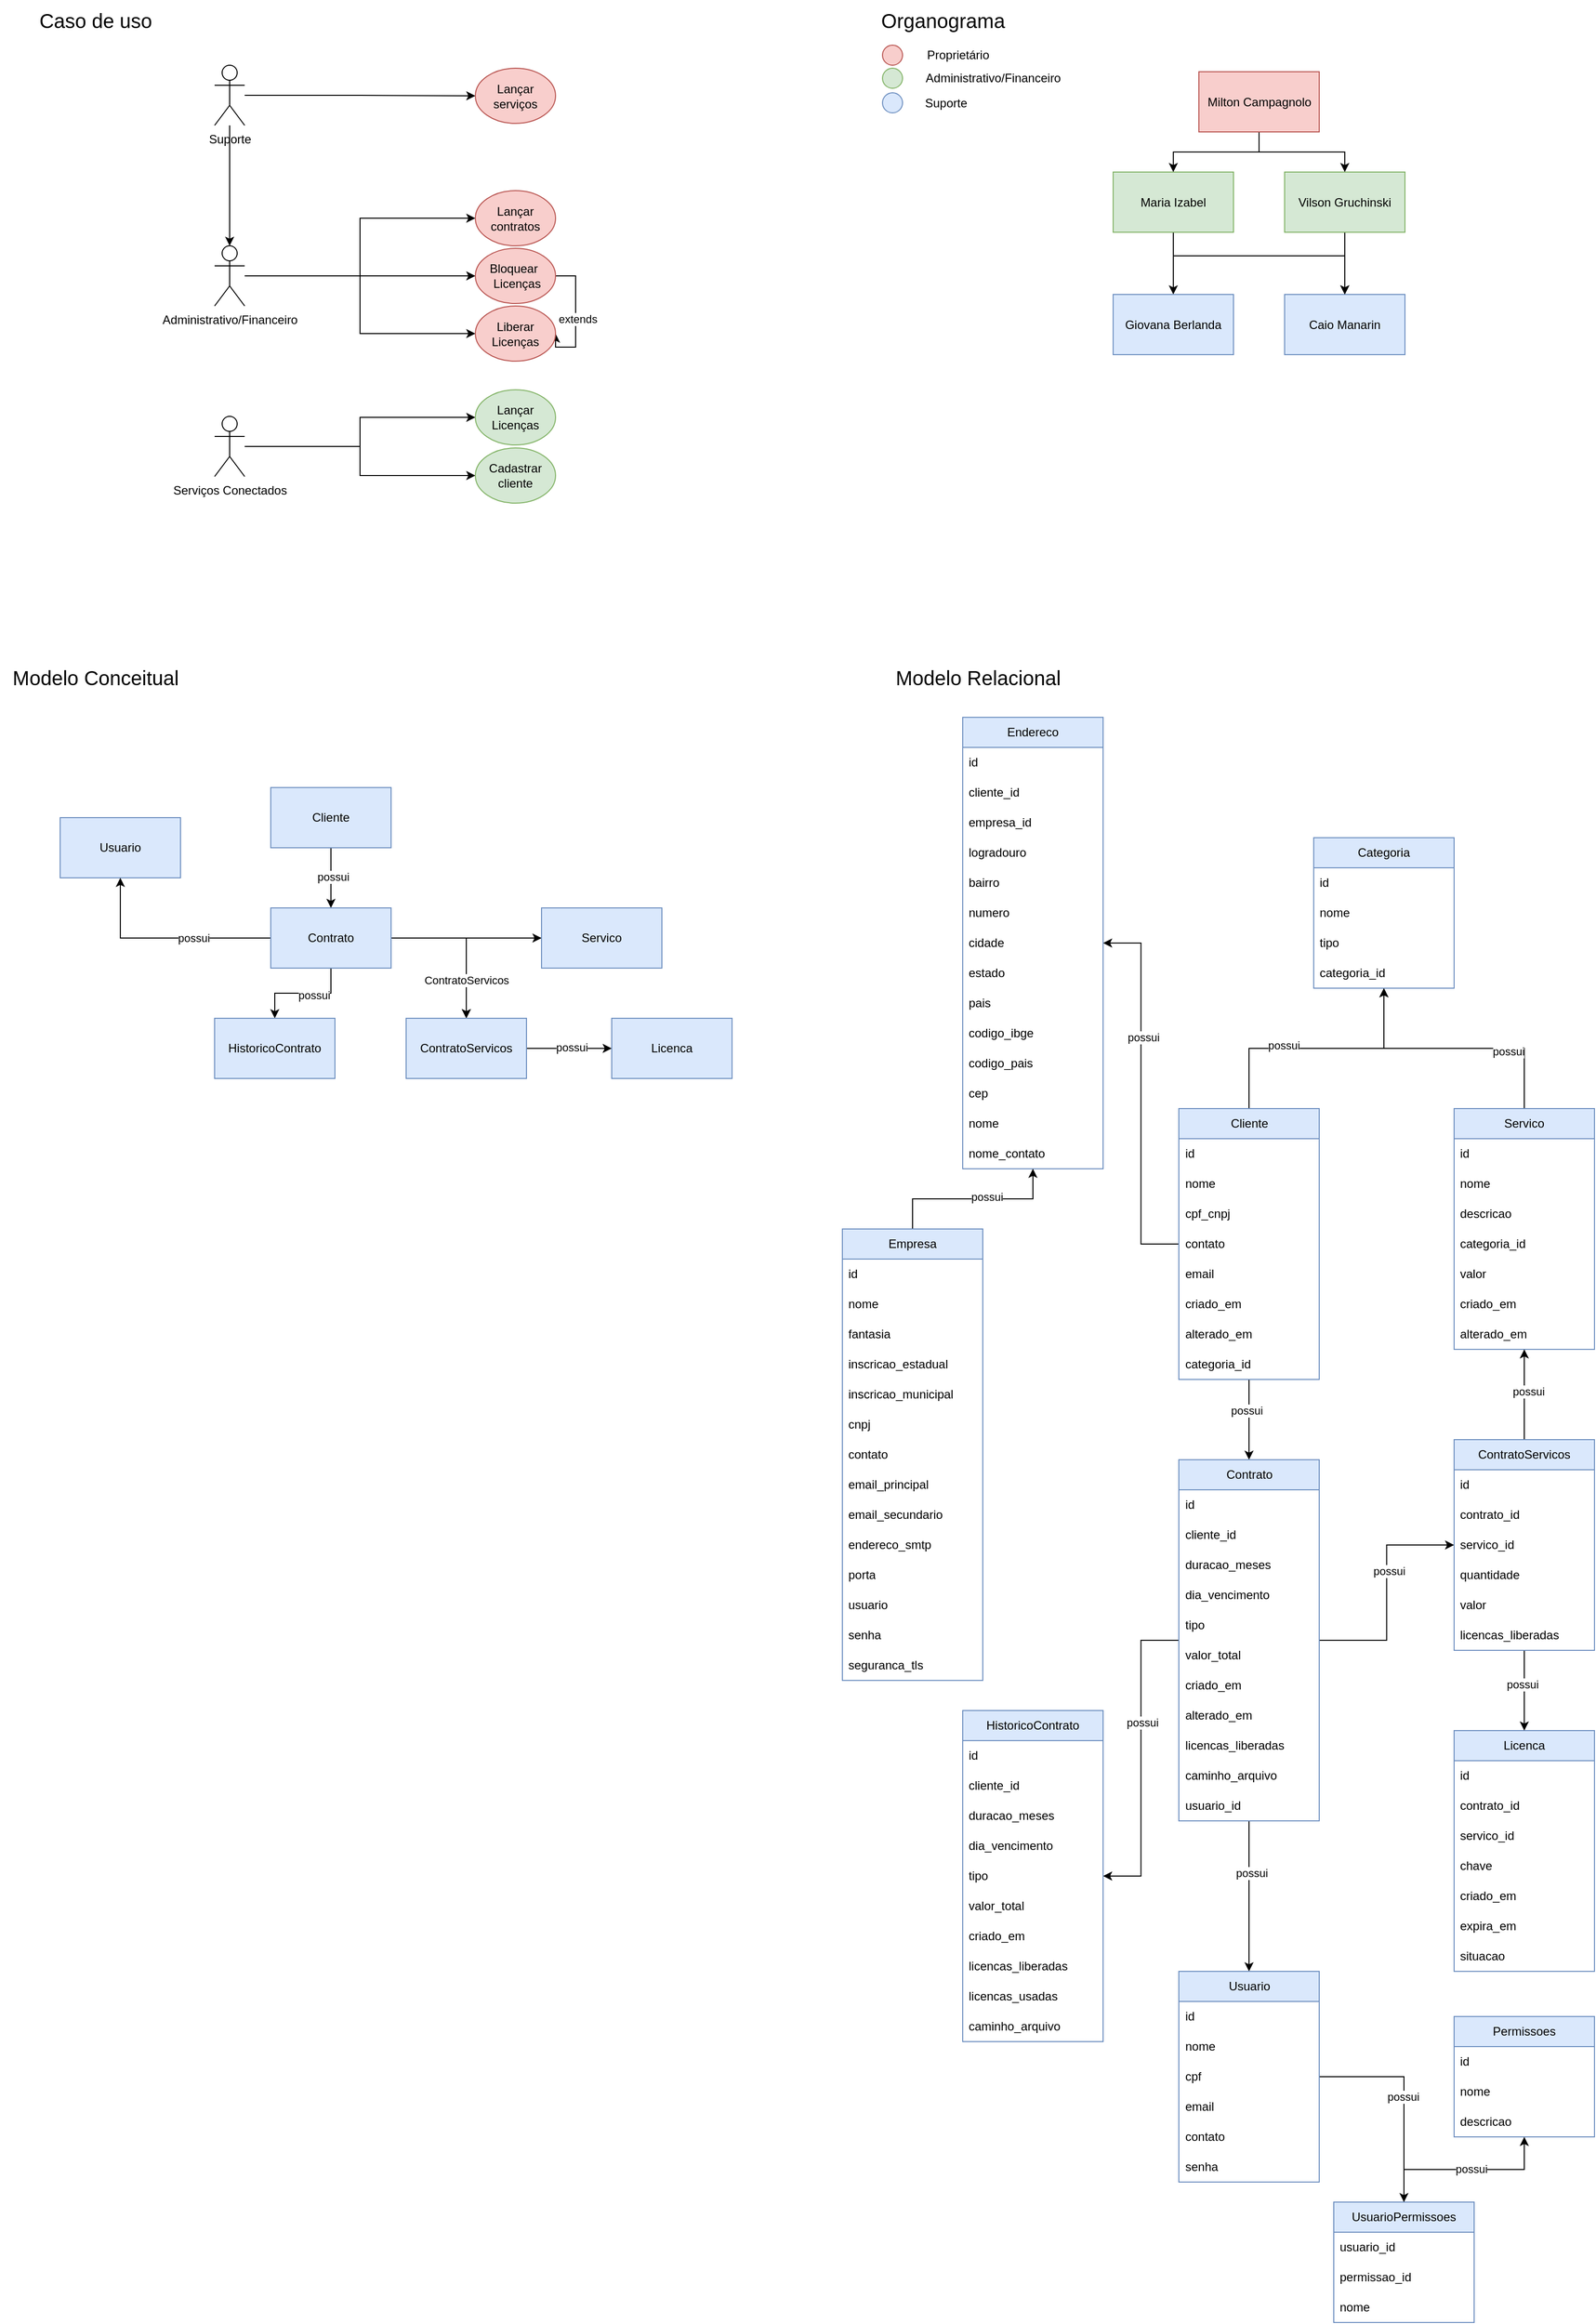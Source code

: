 <mxfile version="24.7.16">
  <diagram name="Página-1" id="0UEJOVfcUPWfkGjR_aAR">
    <mxGraphModel dx="989" dy="509" grid="1" gridSize="10" guides="1" tooltips="1" connect="1" arrows="1" fold="1" page="1" pageScale="1" pageWidth="827" pageHeight="1169" math="0" shadow="0">
      <root>
        <mxCell id="0" />
        <mxCell id="1" parent="0" />
        <mxCell id="k6ylDdskmMeq9ksoNRne-4" value="" style="edgeStyle=orthogonalEdgeStyle;rounded=0;orthogonalLoop=1;jettySize=auto;html=1;entryX=0.5;entryY=0;entryDx=0;entryDy=0;entryPerimeter=0;" parent="1" source="k6ylDdskmMeq9ksoNRne-1" target="k6ylDdskmMeq9ksoNRne-2" edge="1">
          <mxGeometry relative="1" as="geometry">
            <mxPoint x="259" y="220.0" as="targetPoint" />
          </mxGeometry>
        </mxCell>
        <mxCell id="k6ylDdskmMeq9ksoNRne-11" style="edgeStyle=orthogonalEdgeStyle;rounded=0;orthogonalLoop=1;jettySize=auto;html=1;entryX=0;entryY=0.5;entryDx=0;entryDy=0;" parent="1" source="k6ylDdskmMeq9ksoNRne-1" target="k6ylDdskmMeq9ksoNRne-9" edge="1">
          <mxGeometry relative="1" as="geometry" />
        </mxCell>
        <mxCell id="k6ylDdskmMeq9ksoNRne-1" value="Suporte" style="shape=umlActor;verticalLabelPosition=bottom;verticalAlign=top;html=1;outlineConnect=0;" parent="1" vertex="1">
          <mxGeometry x="244" y="80" width="30" height="60" as="geometry" />
        </mxCell>
        <mxCell id="k6ylDdskmMeq9ksoNRne-13" style="edgeStyle=orthogonalEdgeStyle;rounded=0;orthogonalLoop=1;jettySize=auto;html=1;entryX=0;entryY=0.5;entryDx=0;entryDy=0;" parent="1" source="k6ylDdskmMeq9ksoNRne-2" target="k6ylDdskmMeq9ksoNRne-5" edge="1">
          <mxGeometry relative="1" as="geometry" />
        </mxCell>
        <mxCell id="cDPr39Hs8FU865Z53OOH-1" style="edgeStyle=orthogonalEdgeStyle;rounded=0;orthogonalLoop=1;jettySize=auto;html=1;entryX=0;entryY=0.5;entryDx=0;entryDy=0;" parent="1" source="k6ylDdskmMeq9ksoNRne-2" target="k6ylDdskmMeq9ksoNRne-8" edge="1">
          <mxGeometry relative="1" as="geometry" />
        </mxCell>
        <mxCell id="cDPr39Hs8FU865Z53OOH-3" style="edgeStyle=orthogonalEdgeStyle;rounded=0;orthogonalLoop=1;jettySize=auto;html=1;entryX=0;entryY=0.5;entryDx=0;entryDy=0;" parent="1" source="k6ylDdskmMeq9ksoNRne-2" target="cDPr39Hs8FU865Z53OOH-2" edge="1">
          <mxGeometry relative="1" as="geometry" />
        </mxCell>
        <mxCell id="k6ylDdskmMeq9ksoNRne-2" value="Administrativo/Financeiro" style="shape=umlActor;verticalLabelPosition=bottom;verticalAlign=top;html=1;outlineConnect=0;" parent="1" vertex="1">
          <mxGeometry x="244" y="260" width="30" height="60" as="geometry" />
        </mxCell>
        <mxCell id="k6ylDdskmMeq9ksoNRne-5" value="&lt;span style=&quot;line-height: 107%; font-family: Arial, sans-serif;&quot;&gt;Lançar&lt;br&gt;contratos&lt;/span&gt;" style="ellipse;whiteSpace=wrap;html=1;fillColor=#f8cecc;strokeColor=#b85450;" parent="1" vertex="1">
          <mxGeometry x="504" y="205" width="80" height="55" as="geometry" />
        </mxCell>
        <mxCell id="cDPr39Hs8FU865Z53OOH-23" style="edgeStyle=orthogonalEdgeStyle;rounded=0;orthogonalLoop=1;jettySize=auto;html=1;entryX=1;entryY=0.5;entryDx=0;entryDy=0;" parent="1" source="k6ylDdskmMeq9ksoNRne-8" target="cDPr39Hs8FU865Z53OOH-2" edge="1">
          <mxGeometry relative="1" as="geometry">
            <Array as="points">
              <mxPoint x="604" y="290" />
              <mxPoint x="604" y="361" />
            </Array>
          </mxGeometry>
        </mxCell>
        <mxCell id="cDPr39Hs8FU865Z53OOH-24" value="extends" style="edgeLabel;html=1;align=center;verticalAlign=middle;resizable=0;points=[];" parent="cDPr39Hs8FU865Z53OOH-23" vertex="1" connectable="0">
          <mxGeometry x="0.011" y="2" relative="1" as="geometry">
            <mxPoint as="offset" />
          </mxGeometry>
        </mxCell>
        <mxCell id="k6ylDdskmMeq9ksoNRne-8" value="Bloquear&amp;nbsp; &amp;nbsp;&lt;span style=&quot;background-color: initial;&quot;&gt;Licenças&lt;/span&gt;" style="ellipse;whiteSpace=wrap;html=1;fillColor=#f8cecc;strokeColor=#b85450;" parent="1" vertex="1">
          <mxGeometry x="504" y="262.5" width="80" height="55" as="geometry" />
        </mxCell>
        <mxCell id="k6ylDdskmMeq9ksoNRne-9" value="&lt;font style=&quot;font-size: 12px;&quot; face=&quot;Arial, sans-serif&quot;&gt;Lançar serviços&lt;/font&gt;" style="ellipse;whiteSpace=wrap;html=1;fillColor=#f8cecc;strokeColor=#b85450;" parent="1" vertex="1">
          <mxGeometry x="504" y="83" width="80" height="55" as="geometry" />
        </mxCell>
        <mxCell id="cDPr39Hs8FU865Z53OOH-16" style="edgeStyle=orthogonalEdgeStyle;rounded=0;orthogonalLoop=1;jettySize=auto;html=1;entryX=0.5;entryY=0;entryDx=0;entryDy=0;" parent="1" source="k6ylDdskmMeq9ksoNRne-15" target="k6ylDdskmMeq9ksoNRne-16" edge="1">
          <mxGeometry relative="1" as="geometry" />
        </mxCell>
        <mxCell id="cDPr39Hs8FU865Z53OOH-21" style="edgeStyle=orthogonalEdgeStyle;rounded=0;orthogonalLoop=1;jettySize=auto;html=1;entryX=0.5;entryY=0;entryDx=0;entryDy=0;" parent="1" source="k6ylDdskmMeq9ksoNRne-15" target="k6ylDdskmMeq9ksoNRne-17" edge="1">
          <mxGeometry relative="1" as="geometry">
            <Array as="points">
              <mxPoint x="1200" y="270" />
              <mxPoint x="1371" y="270" />
            </Array>
          </mxGeometry>
        </mxCell>
        <mxCell id="k6ylDdskmMeq9ksoNRne-15" value="Maria Izabel" style="rounded=0;whiteSpace=wrap;html=1;fillColor=#d5e8d4;strokeColor=#82b366;" parent="1" vertex="1">
          <mxGeometry x="1140" y="186.5" width="120" height="60" as="geometry" />
        </mxCell>
        <mxCell id="k6ylDdskmMeq9ksoNRne-16" value="Giovana Berlanda" style="rounded=0;whiteSpace=wrap;html=1;fillColor=#dae8fc;strokeColor=#6c8ebf;" parent="1" vertex="1">
          <mxGeometry x="1140" y="308.5" width="120" height="60" as="geometry" />
        </mxCell>
        <mxCell id="k6ylDdskmMeq9ksoNRne-17" value="Caio Manarin" style="rounded=0;whiteSpace=wrap;html=1;fillColor=#dae8fc;strokeColor=#6c8ebf;" parent="1" vertex="1">
          <mxGeometry x="1311" y="308.5" width="120" height="60" as="geometry" />
        </mxCell>
        <mxCell id="cDPr39Hs8FU865Z53OOH-18" style="edgeStyle=orthogonalEdgeStyle;rounded=0;orthogonalLoop=1;jettySize=auto;html=1;entryX=0.5;entryY=0;entryDx=0;entryDy=0;" parent="1" source="k6ylDdskmMeq9ksoNRne-18" target="k6ylDdskmMeq9ksoNRne-17" edge="1">
          <mxGeometry relative="1" as="geometry" />
        </mxCell>
        <mxCell id="k6ylDdskmMeq9ksoNRne-18" value="Vilson Gruchinski" style="rounded=0;whiteSpace=wrap;html=1;fillColor=#d5e8d4;strokeColor=#82b366;" parent="1" vertex="1">
          <mxGeometry x="1311" y="186.5" width="120" height="60" as="geometry" />
        </mxCell>
        <mxCell id="k6ylDdskmMeq9ksoNRne-20" style="edgeStyle=orthogonalEdgeStyle;rounded=0;orthogonalLoop=1;jettySize=auto;html=1;exitX=0.5;exitY=1;exitDx=0;exitDy=0;entryX=0.5;entryY=0;entryDx=0;entryDy=0;" parent="1" source="k6ylDdskmMeq9ksoNRne-19" target="k6ylDdskmMeq9ksoNRne-15" edge="1">
          <mxGeometry relative="1" as="geometry" />
        </mxCell>
        <mxCell id="k6ylDdskmMeq9ksoNRne-21" style="edgeStyle=orthogonalEdgeStyle;rounded=0;orthogonalLoop=1;jettySize=auto;html=1;entryX=0.5;entryY=0;entryDx=0;entryDy=0;" parent="1" source="k6ylDdskmMeq9ksoNRne-19" target="k6ylDdskmMeq9ksoNRne-18" edge="1">
          <mxGeometry relative="1" as="geometry" />
        </mxCell>
        <mxCell id="k6ylDdskmMeq9ksoNRne-19" value="Milton Campagnolo" style="rounded=0;whiteSpace=wrap;html=1;fillColor=#f8cecc;strokeColor=#b85450;" parent="1" vertex="1">
          <mxGeometry x="1225.5" y="86.5" width="120" height="60" as="geometry" />
        </mxCell>
        <mxCell id="k6ylDdskmMeq9ksoNRne-24" value="Organograma" style="text;html=1;align=center;verticalAlign=middle;resizable=0;points=[];autosize=1;strokeColor=none;fillColor=none;fontSize=20;" parent="1" vertex="1">
          <mxGeometry x="895" y="15" width="150" height="40" as="geometry" />
        </mxCell>
        <mxCell id="k6ylDdskmMeq9ksoNRne-25" value="Caso de uso" style="text;html=1;align=center;verticalAlign=middle;resizable=0;points=[];autosize=1;strokeColor=none;fillColor=none;fontSize=20;" parent="1" vertex="1">
          <mxGeometry x="55" y="15" width="140" height="40" as="geometry" />
        </mxCell>
        <mxCell id="k6ylDdskmMeq9ksoNRne-31" style="edgeStyle=orthogonalEdgeStyle;rounded=0;orthogonalLoop=1;jettySize=auto;html=1;entryX=0;entryY=0.5;entryDx=0;entryDy=0;" parent="1" source="k6ylDdskmMeq9ksoNRne-26" target="k6ylDdskmMeq9ksoNRne-28" edge="1">
          <mxGeometry relative="1" as="geometry" />
        </mxCell>
        <mxCell id="k6ylDdskmMeq9ksoNRne-32" style="edgeStyle=orthogonalEdgeStyle;rounded=0;orthogonalLoop=1;jettySize=auto;html=1;entryX=0;entryY=0.5;entryDx=0;entryDy=0;" parent="1" source="k6ylDdskmMeq9ksoNRne-26" target="k6ylDdskmMeq9ksoNRne-29" edge="1">
          <mxGeometry relative="1" as="geometry" />
        </mxCell>
        <mxCell id="k6ylDdskmMeq9ksoNRne-26" value="Serviços Conectados" style="shape=umlActor;verticalLabelPosition=bottom;verticalAlign=top;html=1;outlineConnect=0;" parent="1" vertex="1">
          <mxGeometry x="244" y="430" width="30" height="60" as="geometry" />
        </mxCell>
        <mxCell id="k6ylDdskmMeq9ksoNRne-28" value="&lt;font face=&quot;Arial, sans-serif&quot;&gt;Lançar Licenças&lt;/font&gt;" style="ellipse;whiteSpace=wrap;html=1;fillColor=#d5e8d4;strokeColor=#82b366;" parent="1" vertex="1">
          <mxGeometry x="504" y="403.5" width="80" height="55" as="geometry" />
        </mxCell>
        <mxCell id="k6ylDdskmMeq9ksoNRne-29" value="&lt;font face=&quot;Arial, sans-serif&quot;&gt;Cadastrar cliente&lt;/font&gt;" style="ellipse;whiteSpace=wrap;html=1;fillColor=#d5e8d4;strokeColor=#82b366;" parent="1" vertex="1">
          <mxGeometry x="504" y="461.5" width="80" height="55" as="geometry" />
        </mxCell>
        <mxCell id="k6ylDdskmMeq9ksoNRne-34" value="Modelo Conceitual" style="text;html=1;align=center;verticalAlign=middle;resizable=0;points=[];autosize=1;strokeColor=none;fillColor=none;fontSize=20;" parent="1" vertex="1">
          <mxGeometry x="30" y="670" width="190" height="40" as="geometry" />
        </mxCell>
        <mxCell id="cDPr39Hs8FU865Z53OOH-2" value="Liberar Licenças" style="ellipse;whiteSpace=wrap;html=1;fillColor=#f8cecc;strokeColor=#b85450;" parent="1" vertex="1">
          <mxGeometry x="504" y="320" width="80" height="55" as="geometry" />
        </mxCell>
        <mxCell id="cDPr39Hs8FU865Z53OOH-4" value="" style="ellipse;whiteSpace=wrap;html=1;aspect=fixed;fillColor=#f8cecc;strokeColor=#b85450;" parent="1" vertex="1">
          <mxGeometry x="910" y="60" width="20" height="20" as="geometry" />
        </mxCell>
        <mxCell id="cDPr39Hs8FU865Z53OOH-5" value="" style="ellipse;whiteSpace=wrap;html=1;aspect=fixed;fillColor=#d5e8d4;strokeColor=#82b366;" parent="1" vertex="1">
          <mxGeometry x="910" y="83" width="20" height="20" as="geometry" />
        </mxCell>
        <mxCell id="cDPr39Hs8FU865Z53OOH-6" value="" style="ellipse;whiteSpace=wrap;html=1;aspect=fixed;fillColor=#dae8fc;strokeColor=#6c8ebf;" parent="1" vertex="1">
          <mxGeometry x="910" y="107.5" width="20" height="20" as="geometry" />
        </mxCell>
        <mxCell id="cDPr39Hs8FU865Z53OOH-7" value="Proprietário" style="text;html=1;align=center;verticalAlign=middle;resizable=0;points=[];autosize=1;strokeColor=none;fillColor=none;" parent="1" vertex="1">
          <mxGeometry x="940" y="55" width="90" height="30" as="geometry" />
        </mxCell>
        <mxCell id="cDPr39Hs8FU865Z53OOH-8" value="Administrativo/Financeiro" style="text;html=1;align=center;verticalAlign=middle;resizable=0;points=[];autosize=1;strokeColor=none;fillColor=none;" parent="1" vertex="1">
          <mxGeometry x="940" y="78" width="160" height="30" as="geometry" />
        </mxCell>
        <mxCell id="cDPr39Hs8FU865Z53OOH-9" value="Suporte" style="text;html=1;align=center;verticalAlign=middle;resizable=0;points=[];autosize=1;strokeColor=none;fillColor=none;" parent="1" vertex="1">
          <mxGeometry x="938" y="103" width="70" height="30" as="geometry" />
        </mxCell>
        <mxCell id="cDPr39Hs8FU865Z53OOH-22" value="Modelo Relacional" style="text;html=1;align=center;verticalAlign=middle;resizable=0;points=[];autosize=1;strokeColor=none;fillColor=none;fontSize=20;" parent="1" vertex="1">
          <mxGeometry x="910" y="670" width="190" height="40" as="geometry" />
        </mxCell>
        <mxCell id="cDPr39Hs8FU865Z53OOH-33" style="edgeStyle=orthogonalEdgeStyle;rounded=0;orthogonalLoop=1;jettySize=auto;html=1;entryX=0.5;entryY=0;entryDx=0;entryDy=0;" parent="1" source="cDPr39Hs8FU865Z53OOH-26" target="cDPr39Hs8FU865Z53OOH-28" edge="1">
          <mxGeometry relative="1" as="geometry" />
        </mxCell>
        <mxCell id="cDPr39Hs8FU865Z53OOH-34" value="possui" style="edgeLabel;html=1;align=center;verticalAlign=middle;resizable=0;points=[];" parent="cDPr39Hs8FU865Z53OOH-33" vertex="1" connectable="0">
          <mxGeometry x="-0.035" y="2" relative="1" as="geometry">
            <mxPoint as="offset" />
          </mxGeometry>
        </mxCell>
        <mxCell id="cDPr39Hs8FU865Z53OOH-26" value="Cliente" style="rounded=0;whiteSpace=wrap;html=1;fillColor=#dae8fc;strokeColor=#6c8ebf;" parent="1" vertex="1">
          <mxGeometry x="300" y="800" width="120" height="60" as="geometry" />
        </mxCell>
        <mxCell id="cDPr39Hs8FU865Z53OOH-27" value="Usuario" style="rounded=0;whiteSpace=wrap;html=1;fillColor=#dae8fc;strokeColor=#6c8ebf;" parent="1" vertex="1">
          <mxGeometry x="90" y="830" width="120" height="60" as="geometry" />
        </mxCell>
        <mxCell id="cDPr39Hs8FU865Z53OOH-35" style="edgeStyle=orthogonalEdgeStyle;rounded=0;orthogonalLoop=1;jettySize=auto;html=1;entryX=0;entryY=0.5;entryDx=0;entryDy=0;" parent="1" source="cDPr39Hs8FU865Z53OOH-28" target="cDPr39Hs8FU865Z53OOH-29" edge="1">
          <mxGeometry relative="1" as="geometry" />
        </mxCell>
        <mxCell id="cDPr39Hs8FU865Z53OOH-37" style="edgeStyle=orthogonalEdgeStyle;rounded=0;orthogonalLoop=1;jettySize=auto;html=1;entryX=0.5;entryY=0;entryDx=0;entryDy=0;" parent="1" source="cDPr39Hs8FU865Z53OOH-28" target="cDPr39Hs8FU865Z53OOH-30" edge="1">
          <mxGeometry relative="1" as="geometry" />
        </mxCell>
        <mxCell id="cDPr39Hs8FU865Z53OOH-45" style="edgeStyle=orthogonalEdgeStyle;rounded=0;orthogonalLoop=1;jettySize=auto;html=1;entryX=0.5;entryY=1;entryDx=0;entryDy=0;" parent="1" source="cDPr39Hs8FU865Z53OOH-28" target="cDPr39Hs8FU865Z53OOH-27" edge="1">
          <mxGeometry relative="1" as="geometry" />
        </mxCell>
        <mxCell id="cDPr39Hs8FU865Z53OOH-47" value="possui" style="edgeLabel;html=1;align=center;verticalAlign=middle;resizable=0;points=[];" parent="cDPr39Hs8FU865Z53OOH-45" vertex="1" connectable="0">
          <mxGeometry x="-0.265" relative="1" as="geometry">
            <mxPoint as="offset" />
          </mxGeometry>
        </mxCell>
        <mxCell id="B60F3krUKJ2s6QWx691w-2" value="" style="edgeStyle=orthogonalEdgeStyle;rounded=0;orthogonalLoop=1;jettySize=auto;html=1;" edge="1" parent="1" source="cDPr39Hs8FU865Z53OOH-28" target="B60F3krUKJ2s6QWx691w-1">
          <mxGeometry relative="1" as="geometry" />
        </mxCell>
        <mxCell id="B60F3krUKJ2s6QWx691w-3" value="possui" style="edgeLabel;html=1;align=center;verticalAlign=middle;resizable=0;points=[];" vertex="1" connectable="0" parent="B60F3krUKJ2s6QWx691w-2">
          <mxGeometry x="-0.2" y="2" relative="1" as="geometry">
            <mxPoint as="offset" />
          </mxGeometry>
        </mxCell>
        <mxCell id="cDPr39Hs8FU865Z53OOH-28" value="Contrato" style="rounded=0;whiteSpace=wrap;html=1;fillColor=#dae8fc;strokeColor=#6c8ebf;" parent="1" vertex="1">
          <mxGeometry x="300" y="920" width="120" height="60" as="geometry" />
        </mxCell>
        <mxCell id="cDPr39Hs8FU865Z53OOH-38" style="edgeStyle=orthogonalEdgeStyle;rounded=0;orthogonalLoop=1;jettySize=auto;html=1;entryX=0.5;entryY=0;entryDx=0;entryDy=0;" parent="1" source="cDPr39Hs8FU865Z53OOH-29" target="cDPr39Hs8FU865Z53OOH-30" edge="1">
          <mxGeometry relative="1" as="geometry" />
        </mxCell>
        <mxCell id="cDPr39Hs8FU865Z53OOH-39" value="ContratoServicos" style="edgeLabel;html=1;align=center;verticalAlign=middle;resizable=0;points=[];" parent="cDPr39Hs8FU865Z53OOH-38" vertex="1" connectable="0">
          <mxGeometry x="0.505" relative="1" as="geometry">
            <mxPoint as="offset" />
          </mxGeometry>
        </mxCell>
        <mxCell id="cDPr39Hs8FU865Z53OOH-29" value="Servico" style="rounded=0;whiteSpace=wrap;html=1;fillColor=#dae8fc;strokeColor=#6c8ebf;" parent="1" vertex="1">
          <mxGeometry x="570" y="920" width="120" height="60" as="geometry" />
        </mxCell>
        <mxCell id="B60F3krUKJ2s6QWx691w-170" style="edgeStyle=orthogonalEdgeStyle;rounded=0;orthogonalLoop=1;jettySize=auto;html=1;" edge="1" parent="1" source="cDPr39Hs8FU865Z53OOH-30" target="cDPr39Hs8FU865Z53OOH-40">
          <mxGeometry relative="1" as="geometry" />
        </mxCell>
        <mxCell id="B60F3krUKJ2s6QWx691w-171" value="possui" style="edgeLabel;html=1;align=center;verticalAlign=middle;resizable=0;points=[];" vertex="1" connectable="0" parent="B60F3krUKJ2s6QWx691w-170">
          <mxGeometry x="0.058" y="1" relative="1" as="geometry">
            <mxPoint as="offset" />
          </mxGeometry>
        </mxCell>
        <mxCell id="cDPr39Hs8FU865Z53OOH-30" value="ContratoServicos" style="rounded=0;whiteSpace=wrap;html=1;fillColor=#dae8fc;strokeColor=#6c8ebf;" parent="1" vertex="1">
          <mxGeometry x="435" y="1030" width="120" height="60" as="geometry" />
        </mxCell>
        <mxCell id="cDPr39Hs8FU865Z53OOH-40" value="Licenca" style="rounded=0;whiteSpace=wrap;html=1;fillColor=#dae8fc;strokeColor=#6c8ebf;" parent="1" vertex="1">
          <mxGeometry x="640" y="1030" width="120" height="60" as="geometry" />
        </mxCell>
        <mxCell id="B60F3krUKJ2s6QWx691w-1" value="HistoricoContrato" style="rounded=0;whiteSpace=wrap;html=1;fillColor=#dae8fc;strokeColor=#6c8ebf;" vertex="1" parent="1">
          <mxGeometry x="244" y="1030" width="120" height="60" as="geometry" />
        </mxCell>
        <mxCell id="B60F3krUKJ2s6QWx691w-92" style="edgeStyle=orthogonalEdgeStyle;rounded=0;orthogonalLoop=1;jettySize=auto;html=1;" edge="1" parent="1" source="B60F3krUKJ2s6QWx691w-4" target="B60F3krUKJ2s6QWx691w-41">
          <mxGeometry relative="1" as="geometry" />
        </mxCell>
        <mxCell id="B60F3krUKJ2s6QWx691w-93" value="possui" style="edgeLabel;html=1;align=center;verticalAlign=middle;resizable=0;points=[];" vertex="1" connectable="0" parent="B60F3krUKJ2s6QWx691w-92">
          <mxGeometry x="-0.238" y="-3" relative="1" as="geometry">
            <mxPoint as="offset" />
          </mxGeometry>
        </mxCell>
        <mxCell id="B60F3krUKJ2s6QWx691w-123" style="edgeStyle=orthogonalEdgeStyle;rounded=0;orthogonalLoop=1;jettySize=auto;html=1;" edge="1" parent="1" source="B60F3krUKJ2s6QWx691w-4" target="B60F3krUKJ2s6QWx691w-11">
          <mxGeometry relative="1" as="geometry" />
        </mxCell>
        <mxCell id="B60F3krUKJ2s6QWx691w-124" value="possui" style="edgeLabel;html=1;align=center;verticalAlign=middle;resizable=0;points=[];" vertex="1" connectable="0" parent="B60F3krUKJ2s6QWx691w-123">
          <mxGeometry x="0.3" y="-2" relative="1" as="geometry">
            <mxPoint as="offset" />
          </mxGeometry>
        </mxCell>
        <mxCell id="B60F3krUKJ2s6QWx691w-167" style="edgeStyle=orthogonalEdgeStyle;rounded=0;orthogonalLoop=1;jettySize=auto;html=1;" edge="1" parent="1" source="B60F3krUKJ2s6QWx691w-4" target="B60F3krUKJ2s6QWx691w-51">
          <mxGeometry relative="1" as="geometry" />
        </mxCell>
        <mxCell id="B60F3krUKJ2s6QWx691w-168" value="possui" style="edgeLabel;html=1;align=center;verticalAlign=middle;resizable=0;points=[];" vertex="1" connectable="0" parent="B60F3krUKJ2s6QWx691w-167">
          <mxGeometry x="-0.257" y="3" relative="1" as="geometry">
            <mxPoint as="offset" />
          </mxGeometry>
        </mxCell>
        <mxCell id="B60F3krUKJ2s6QWx691w-4" value="Cliente" style="swimlane;fontStyle=0;childLayout=stackLayout;horizontal=1;startSize=30;horizontalStack=0;resizeParent=1;resizeParentMax=0;resizeLast=0;collapsible=1;marginBottom=0;whiteSpace=wrap;html=1;fillColor=#dae8fc;strokeColor=#6c8ebf;" vertex="1" parent="1">
          <mxGeometry x="1205.5" y="1120" width="140" height="270" as="geometry" />
        </mxCell>
        <mxCell id="B60F3krUKJ2s6QWx691w-5" value="id" style="text;strokeColor=none;fillColor=none;align=left;verticalAlign=middle;spacingLeft=4;spacingRight=4;overflow=hidden;points=[[0,0.5],[1,0.5]];portConstraint=eastwest;rotatable=0;whiteSpace=wrap;html=1;" vertex="1" parent="B60F3krUKJ2s6QWx691w-4">
          <mxGeometry y="30" width="140" height="30" as="geometry" />
        </mxCell>
        <mxCell id="B60F3krUKJ2s6QWx691w-6" value="nome" style="text;strokeColor=none;fillColor=none;align=left;verticalAlign=middle;spacingLeft=4;spacingRight=4;overflow=hidden;points=[[0,0.5],[1,0.5]];portConstraint=eastwest;rotatable=0;whiteSpace=wrap;html=1;" vertex="1" parent="B60F3krUKJ2s6QWx691w-4">
          <mxGeometry y="60" width="140" height="30" as="geometry" />
        </mxCell>
        <mxCell id="B60F3krUKJ2s6QWx691w-7" value="cpf_cnpj" style="text;strokeColor=none;fillColor=none;align=left;verticalAlign=middle;spacingLeft=4;spacingRight=4;overflow=hidden;points=[[0,0.5],[1,0.5]];portConstraint=eastwest;rotatable=0;whiteSpace=wrap;html=1;" vertex="1" parent="B60F3krUKJ2s6QWx691w-4">
          <mxGeometry y="90" width="140" height="30" as="geometry" />
        </mxCell>
        <mxCell id="B60F3krUKJ2s6QWx691w-8" value="contato" style="text;strokeColor=none;fillColor=none;align=left;verticalAlign=middle;spacingLeft=4;spacingRight=4;overflow=hidden;points=[[0,0.5],[1,0.5]];portConstraint=eastwest;rotatable=0;whiteSpace=wrap;html=1;" vertex="1" parent="B60F3krUKJ2s6QWx691w-4">
          <mxGeometry y="120" width="140" height="30" as="geometry" />
        </mxCell>
        <mxCell id="B60F3krUKJ2s6QWx691w-9" value="email" style="text;strokeColor=none;fillColor=none;align=left;verticalAlign=middle;spacingLeft=4;spacingRight=4;overflow=hidden;points=[[0,0.5],[1,0.5]];portConstraint=eastwest;rotatable=0;whiteSpace=wrap;html=1;" vertex="1" parent="B60F3krUKJ2s6QWx691w-4">
          <mxGeometry y="150" width="140" height="30" as="geometry" />
        </mxCell>
        <mxCell id="B60F3krUKJ2s6QWx691w-47" value="criado_em" style="text;strokeColor=none;fillColor=none;align=left;verticalAlign=middle;spacingLeft=4;spacingRight=4;overflow=hidden;points=[[0,0.5],[1,0.5]];portConstraint=eastwest;rotatable=0;whiteSpace=wrap;html=1;" vertex="1" parent="B60F3krUKJ2s6QWx691w-4">
          <mxGeometry y="180" width="140" height="30" as="geometry" />
        </mxCell>
        <mxCell id="B60F3krUKJ2s6QWx691w-48" value="alterado_em" style="text;strokeColor=none;fillColor=none;align=left;verticalAlign=middle;spacingLeft=4;spacingRight=4;overflow=hidden;points=[[0,0.5],[1,0.5]];portConstraint=eastwest;rotatable=0;whiteSpace=wrap;html=1;" vertex="1" parent="B60F3krUKJ2s6QWx691w-4">
          <mxGeometry y="210" width="140" height="30" as="geometry" />
        </mxCell>
        <mxCell id="B60F3krUKJ2s6QWx691w-73" value="categoria_id" style="text;strokeColor=none;fillColor=none;align=left;verticalAlign=middle;spacingLeft=4;spacingRight=4;overflow=hidden;points=[[0,0.5],[1,0.5]];portConstraint=eastwest;rotatable=0;whiteSpace=wrap;html=1;" vertex="1" parent="B60F3krUKJ2s6QWx691w-4">
          <mxGeometry y="240" width="140" height="30" as="geometry" />
        </mxCell>
        <mxCell id="B60F3krUKJ2s6QWx691w-11" value="Endereco" style="swimlane;fontStyle=0;childLayout=stackLayout;horizontal=1;startSize=30;horizontalStack=0;resizeParent=1;resizeParentMax=0;resizeLast=0;collapsible=1;marginBottom=0;whiteSpace=wrap;html=1;fillColor=#dae8fc;strokeColor=#6c8ebf;" vertex="1" parent="1">
          <mxGeometry x="990" y="730" width="140" height="450" as="geometry" />
        </mxCell>
        <mxCell id="B60F3krUKJ2s6QWx691w-12" value="id" style="text;strokeColor=none;fillColor=none;align=left;verticalAlign=middle;spacingLeft=4;spacingRight=4;overflow=hidden;points=[[0,0.5],[1,0.5]];portConstraint=eastwest;rotatable=0;whiteSpace=wrap;html=1;" vertex="1" parent="B60F3krUKJ2s6QWx691w-11">
          <mxGeometry y="30" width="140" height="30" as="geometry" />
        </mxCell>
        <mxCell id="B60F3krUKJ2s6QWx691w-13" value="cliente_id" style="text;strokeColor=none;fillColor=none;align=left;verticalAlign=middle;spacingLeft=4;spacingRight=4;overflow=hidden;points=[[0,0.5],[1,0.5]];portConstraint=eastwest;rotatable=0;whiteSpace=wrap;html=1;" vertex="1" parent="B60F3krUKJ2s6QWx691w-11">
          <mxGeometry y="60" width="140" height="30" as="geometry" />
        </mxCell>
        <mxCell id="B60F3krUKJ2s6QWx691w-14" value="empresa_id" style="text;strokeColor=none;fillColor=none;align=left;verticalAlign=middle;spacingLeft=4;spacingRight=4;overflow=hidden;points=[[0,0.5],[1,0.5]];portConstraint=eastwest;rotatable=0;whiteSpace=wrap;html=1;" vertex="1" parent="B60F3krUKJ2s6QWx691w-11">
          <mxGeometry y="90" width="140" height="30" as="geometry" />
        </mxCell>
        <mxCell id="B60F3krUKJ2s6QWx691w-15" value="logradouro" style="text;strokeColor=none;fillColor=none;align=left;verticalAlign=middle;spacingLeft=4;spacingRight=4;overflow=hidden;points=[[0,0.5],[1,0.5]];portConstraint=eastwest;rotatable=0;whiteSpace=wrap;html=1;" vertex="1" parent="B60F3krUKJ2s6QWx691w-11">
          <mxGeometry y="120" width="140" height="30" as="geometry" />
        </mxCell>
        <mxCell id="B60F3krUKJ2s6QWx691w-16" value="bairro" style="text;strokeColor=none;fillColor=none;align=left;verticalAlign=middle;spacingLeft=4;spacingRight=4;overflow=hidden;points=[[0,0.5],[1,0.5]];portConstraint=eastwest;rotatable=0;whiteSpace=wrap;html=1;" vertex="1" parent="B60F3krUKJ2s6QWx691w-11">
          <mxGeometry y="150" width="140" height="30" as="geometry" />
        </mxCell>
        <mxCell id="B60F3krUKJ2s6QWx691w-32" value="numero" style="text;strokeColor=none;fillColor=none;align=left;verticalAlign=middle;spacingLeft=4;spacingRight=4;overflow=hidden;points=[[0,0.5],[1,0.5]];portConstraint=eastwest;rotatable=0;whiteSpace=wrap;html=1;" vertex="1" parent="B60F3krUKJ2s6QWx691w-11">
          <mxGeometry y="180" width="140" height="30" as="geometry" />
        </mxCell>
        <mxCell id="B60F3krUKJ2s6QWx691w-33" value="cidade" style="text;strokeColor=none;fillColor=none;align=left;verticalAlign=middle;spacingLeft=4;spacingRight=4;overflow=hidden;points=[[0,0.5],[1,0.5]];portConstraint=eastwest;rotatable=0;whiteSpace=wrap;html=1;" vertex="1" parent="B60F3krUKJ2s6QWx691w-11">
          <mxGeometry y="210" width="140" height="30" as="geometry" />
        </mxCell>
        <mxCell id="B60F3krUKJ2s6QWx691w-34" value="estado" style="text;strokeColor=none;fillColor=none;align=left;verticalAlign=middle;spacingLeft=4;spacingRight=4;overflow=hidden;points=[[0,0.5],[1,0.5]];portConstraint=eastwest;rotatable=0;whiteSpace=wrap;html=1;" vertex="1" parent="B60F3krUKJ2s6QWx691w-11">
          <mxGeometry y="240" width="140" height="30" as="geometry" />
        </mxCell>
        <mxCell id="B60F3krUKJ2s6QWx691w-35" value="pais" style="text;strokeColor=none;fillColor=none;align=left;verticalAlign=middle;spacingLeft=4;spacingRight=4;overflow=hidden;points=[[0,0.5],[1,0.5]];portConstraint=eastwest;rotatable=0;whiteSpace=wrap;html=1;" vertex="1" parent="B60F3krUKJ2s6QWx691w-11">
          <mxGeometry y="270" width="140" height="30" as="geometry" />
        </mxCell>
        <mxCell id="B60F3krUKJ2s6QWx691w-36" value="codigo_ibge" style="text;strokeColor=none;fillColor=none;align=left;verticalAlign=middle;spacingLeft=4;spacingRight=4;overflow=hidden;points=[[0,0.5],[1,0.5]];portConstraint=eastwest;rotatable=0;whiteSpace=wrap;html=1;" vertex="1" parent="B60F3krUKJ2s6QWx691w-11">
          <mxGeometry y="300" width="140" height="30" as="geometry" />
        </mxCell>
        <mxCell id="B60F3krUKJ2s6QWx691w-37" value="codigo_pais" style="text;strokeColor=none;fillColor=none;align=left;verticalAlign=middle;spacingLeft=4;spacingRight=4;overflow=hidden;points=[[0,0.5],[1,0.5]];portConstraint=eastwest;rotatable=0;whiteSpace=wrap;html=1;" vertex="1" parent="B60F3krUKJ2s6QWx691w-11">
          <mxGeometry y="330" width="140" height="30" as="geometry" />
        </mxCell>
        <mxCell id="B60F3krUKJ2s6QWx691w-38" value="cep" style="text;strokeColor=none;fillColor=none;align=left;verticalAlign=middle;spacingLeft=4;spacingRight=4;overflow=hidden;points=[[0,0.5],[1,0.5]];portConstraint=eastwest;rotatable=0;whiteSpace=wrap;html=1;" vertex="1" parent="B60F3krUKJ2s6QWx691w-11">
          <mxGeometry y="360" width="140" height="30" as="geometry" />
        </mxCell>
        <mxCell id="B60F3krUKJ2s6QWx691w-39" value="nome" style="text;strokeColor=none;fillColor=none;align=left;verticalAlign=middle;spacingLeft=4;spacingRight=4;overflow=hidden;points=[[0,0.5],[1,0.5]];portConstraint=eastwest;rotatable=0;whiteSpace=wrap;html=1;" vertex="1" parent="B60F3krUKJ2s6QWx691w-11">
          <mxGeometry y="390" width="140" height="30" as="geometry" />
        </mxCell>
        <mxCell id="B60F3krUKJ2s6QWx691w-40" value="nome_contato" style="text;strokeColor=none;fillColor=none;align=left;verticalAlign=middle;spacingLeft=4;spacingRight=4;overflow=hidden;points=[[0,0.5],[1,0.5]];portConstraint=eastwest;rotatable=0;whiteSpace=wrap;html=1;" vertex="1" parent="B60F3krUKJ2s6QWx691w-11">
          <mxGeometry y="420" width="140" height="30" as="geometry" />
        </mxCell>
        <mxCell id="B60F3krUKJ2s6QWx691w-122" style="edgeStyle=orthogonalEdgeStyle;rounded=0;orthogonalLoop=1;jettySize=auto;html=1;" edge="1" parent="1" source="B60F3krUKJ2s6QWx691w-17" target="B60F3krUKJ2s6QWx691w-11">
          <mxGeometry relative="1" as="geometry" />
        </mxCell>
        <mxCell id="B60F3krUKJ2s6QWx691w-125" value="possui" style="edgeLabel;html=1;align=center;verticalAlign=middle;resizable=0;points=[];" vertex="1" connectable="0" parent="B60F3krUKJ2s6QWx691w-122">
          <mxGeometry x="0.15" y="2" relative="1" as="geometry">
            <mxPoint as="offset" />
          </mxGeometry>
        </mxCell>
        <mxCell id="B60F3krUKJ2s6QWx691w-17" value="Empresa" style="swimlane;fontStyle=0;childLayout=stackLayout;horizontal=1;startSize=30;horizontalStack=0;resizeParent=1;resizeParentMax=0;resizeLast=0;collapsible=1;marginBottom=0;whiteSpace=wrap;html=1;fillColor=#dae8fc;strokeColor=#6c8ebf;" vertex="1" parent="1">
          <mxGeometry x="870" y="1240" width="140" height="450" as="geometry" />
        </mxCell>
        <mxCell id="B60F3krUKJ2s6QWx691w-18" value="id" style="text;strokeColor=none;fillColor=none;align=left;verticalAlign=middle;spacingLeft=4;spacingRight=4;overflow=hidden;points=[[0,0.5],[1,0.5]];portConstraint=eastwest;rotatable=0;whiteSpace=wrap;html=1;" vertex="1" parent="B60F3krUKJ2s6QWx691w-17">
          <mxGeometry y="30" width="140" height="30" as="geometry" />
        </mxCell>
        <mxCell id="B60F3krUKJ2s6QWx691w-19" value="nome" style="text;strokeColor=none;fillColor=none;align=left;verticalAlign=middle;spacingLeft=4;spacingRight=4;overflow=hidden;points=[[0,0.5],[1,0.5]];portConstraint=eastwest;rotatable=0;whiteSpace=wrap;html=1;" vertex="1" parent="B60F3krUKJ2s6QWx691w-17">
          <mxGeometry y="60" width="140" height="30" as="geometry" />
        </mxCell>
        <mxCell id="B60F3krUKJ2s6QWx691w-20" value="fantasia" style="text;strokeColor=none;fillColor=none;align=left;verticalAlign=middle;spacingLeft=4;spacingRight=4;overflow=hidden;points=[[0,0.5],[1,0.5]];portConstraint=eastwest;rotatable=0;whiteSpace=wrap;html=1;" vertex="1" parent="B60F3krUKJ2s6QWx691w-17">
          <mxGeometry y="90" width="140" height="30" as="geometry" />
        </mxCell>
        <mxCell id="B60F3krUKJ2s6QWx691w-21" value="inscricao_estadual" style="text;strokeColor=none;fillColor=none;align=left;verticalAlign=middle;spacingLeft=4;spacingRight=4;overflow=hidden;points=[[0,0.5],[1,0.5]];portConstraint=eastwest;rotatable=0;whiteSpace=wrap;html=1;" vertex="1" parent="B60F3krUKJ2s6QWx691w-17">
          <mxGeometry y="120" width="140" height="30" as="geometry" />
        </mxCell>
        <mxCell id="B60F3krUKJ2s6QWx691w-22" value="inscricao_municipal" style="text;strokeColor=none;fillColor=none;align=left;verticalAlign=middle;spacingLeft=4;spacingRight=4;overflow=hidden;points=[[0,0.5],[1,0.5]];portConstraint=eastwest;rotatable=0;whiteSpace=wrap;html=1;" vertex="1" parent="B60F3krUKJ2s6QWx691w-17">
          <mxGeometry y="150" width="140" height="30" as="geometry" />
        </mxCell>
        <mxCell id="B60F3krUKJ2s6QWx691w-23" value="cnpj" style="text;strokeColor=none;fillColor=none;align=left;verticalAlign=middle;spacingLeft=4;spacingRight=4;overflow=hidden;points=[[0,0.5],[1,0.5]];portConstraint=eastwest;rotatable=0;whiteSpace=wrap;html=1;" vertex="1" parent="B60F3krUKJ2s6QWx691w-17">
          <mxGeometry y="180" width="140" height="30" as="geometry" />
        </mxCell>
        <mxCell id="B60F3krUKJ2s6QWx691w-24" value="contato" style="text;strokeColor=none;fillColor=none;align=left;verticalAlign=middle;spacingLeft=4;spacingRight=4;overflow=hidden;points=[[0,0.5],[1,0.5]];portConstraint=eastwest;rotatable=0;whiteSpace=wrap;html=1;" vertex="1" parent="B60F3krUKJ2s6QWx691w-17">
          <mxGeometry y="210" width="140" height="30" as="geometry" />
        </mxCell>
        <mxCell id="B60F3krUKJ2s6QWx691w-25" value="email_principal" style="text;strokeColor=none;fillColor=none;align=left;verticalAlign=middle;spacingLeft=4;spacingRight=4;overflow=hidden;points=[[0,0.5],[1,0.5]];portConstraint=eastwest;rotatable=0;whiteSpace=wrap;html=1;" vertex="1" parent="B60F3krUKJ2s6QWx691w-17">
          <mxGeometry y="240" width="140" height="30" as="geometry" />
        </mxCell>
        <mxCell id="B60F3krUKJ2s6QWx691w-26" value="email_secundario" style="text;strokeColor=none;fillColor=none;align=left;verticalAlign=middle;spacingLeft=4;spacingRight=4;overflow=hidden;points=[[0,0.5],[1,0.5]];portConstraint=eastwest;rotatable=0;whiteSpace=wrap;html=1;" vertex="1" parent="B60F3krUKJ2s6QWx691w-17">
          <mxGeometry y="270" width="140" height="30" as="geometry" />
        </mxCell>
        <mxCell id="B60F3krUKJ2s6QWx691w-27" value="endereco_smtp" style="text;strokeColor=none;fillColor=none;align=left;verticalAlign=middle;spacingLeft=4;spacingRight=4;overflow=hidden;points=[[0,0.5],[1,0.5]];portConstraint=eastwest;rotatable=0;whiteSpace=wrap;html=1;" vertex="1" parent="B60F3krUKJ2s6QWx691w-17">
          <mxGeometry y="300" width="140" height="30" as="geometry" />
        </mxCell>
        <mxCell id="B60F3krUKJ2s6QWx691w-28" value="porta" style="text;strokeColor=none;fillColor=none;align=left;verticalAlign=middle;spacingLeft=4;spacingRight=4;overflow=hidden;points=[[0,0.5],[1,0.5]];portConstraint=eastwest;rotatable=0;whiteSpace=wrap;html=1;" vertex="1" parent="B60F3krUKJ2s6QWx691w-17">
          <mxGeometry y="330" width="140" height="30" as="geometry" />
        </mxCell>
        <mxCell id="B60F3krUKJ2s6QWx691w-29" value="usuario" style="text;strokeColor=none;fillColor=none;align=left;verticalAlign=middle;spacingLeft=4;spacingRight=4;overflow=hidden;points=[[0,0.5],[1,0.5]];portConstraint=eastwest;rotatable=0;whiteSpace=wrap;html=1;" vertex="1" parent="B60F3krUKJ2s6QWx691w-17">
          <mxGeometry y="360" width="140" height="30" as="geometry" />
        </mxCell>
        <mxCell id="B60F3krUKJ2s6QWx691w-30" value="senha" style="text;strokeColor=none;fillColor=none;align=left;verticalAlign=middle;spacingLeft=4;spacingRight=4;overflow=hidden;points=[[0,0.5],[1,0.5]];portConstraint=eastwest;rotatable=0;whiteSpace=wrap;html=1;" vertex="1" parent="B60F3krUKJ2s6QWx691w-17">
          <mxGeometry y="390" width="140" height="30" as="geometry" />
        </mxCell>
        <mxCell id="B60F3krUKJ2s6QWx691w-31" value="seguranca_tls" style="text;strokeColor=none;fillColor=none;align=left;verticalAlign=middle;spacingLeft=4;spacingRight=4;overflow=hidden;points=[[0,0.5],[1,0.5]];portConstraint=eastwest;rotatable=0;whiteSpace=wrap;html=1;" vertex="1" parent="B60F3krUKJ2s6QWx691w-17">
          <mxGeometry y="420" width="140" height="30" as="geometry" />
        </mxCell>
        <mxCell id="B60F3krUKJ2s6QWx691w-114" value="" style="edgeStyle=orthogonalEdgeStyle;rounded=0;orthogonalLoop=1;jettySize=auto;html=1;" edge="1" parent="1" source="B60F3krUKJ2s6QWx691w-41" target="B60F3krUKJ2s6QWx691w-102">
          <mxGeometry relative="1" as="geometry" />
        </mxCell>
        <mxCell id="B60F3krUKJ2s6QWx691w-115" value="possui" style="edgeLabel;html=1;align=center;verticalAlign=middle;resizable=0;points=[];" vertex="1" connectable="0" parent="B60F3krUKJ2s6QWx691w-114">
          <mxGeometry x="0.196" y="-2" relative="1" as="geometry">
            <mxPoint as="offset" />
          </mxGeometry>
        </mxCell>
        <mxCell id="B60F3krUKJ2s6QWx691w-147" style="edgeStyle=orthogonalEdgeStyle;rounded=0;orthogonalLoop=1;jettySize=auto;html=1;" edge="1" parent="1" source="B60F3krUKJ2s6QWx691w-41" target="B60F3krUKJ2s6QWx691w-135">
          <mxGeometry relative="1" as="geometry" />
        </mxCell>
        <mxCell id="B60F3krUKJ2s6QWx691w-148" value="possui" style="edgeLabel;html=1;align=center;verticalAlign=middle;resizable=0;points=[];" vertex="1" connectable="0" parent="B60F3krUKJ2s6QWx691w-147">
          <mxGeometry x="-0.23" y="1" relative="1" as="geometry">
            <mxPoint as="offset" />
          </mxGeometry>
        </mxCell>
        <mxCell id="B60F3krUKJ2s6QWx691w-150" style="edgeStyle=orthogonalEdgeStyle;rounded=0;orthogonalLoop=1;jettySize=auto;html=1;" edge="1" parent="1" source="B60F3krUKJ2s6QWx691w-41" target="B60F3krUKJ2s6QWx691w-126">
          <mxGeometry relative="1" as="geometry" />
        </mxCell>
        <mxCell id="B60F3krUKJ2s6QWx691w-151" value="possui" style="edgeLabel;html=1;align=center;verticalAlign=middle;resizable=0;points=[];" vertex="1" connectable="0" parent="B60F3krUKJ2s6QWx691w-150">
          <mxGeometry x="-0.311" y="2" relative="1" as="geometry">
            <mxPoint as="offset" />
          </mxGeometry>
        </mxCell>
        <mxCell id="B60F3krUKJ2s6QWx691w-41" value="Contrato" style="swimlane;fontStyle=0;childLayout=stackLayout;horizontal=1;startSize=30;horizontalStack=0;resizeParent=1;resizeParentMax=0;resizeLast=0;collapsible=1;marginBottom=0;whiteSpace=wrap;html=1;fillColor=#dae8fc;strokeColor=#6c8ebf;" vertex="1" parent="1">
          <mxGeometry x="1205.5" y="1470" width="140" height="360" as="geometry" />
        </mxCell>
        <mxCell id="B60F3krUKJ2s6QWx691w-42" value="id" style="text;strokeColor=none;fillColor=none;align=left;verticalAlign=middle;spacingLeft=4;spacingRight=4;overflow=hidden;points=[[0,0.5],[1,0.5]];portConstraint=eastwest;rotatable=0;whiteSpace=wrap;html=1;" vertex="1" parent="B60F3krUKJ2s6QWx691w-41">
          <mxGeometry y="30" width="140" height="30" as="geometry" />
        </mxCell>
        <mxCell id="B60F3krUKJ2s6QWx691w-43" value="cliente_id" style="text;strokeColor=none;fillColor=none;align=left;verticalAlign=middle;spacingLeft=4;spacingRight=4;overflow=hidden;points=[[0,0.5],[1,0.5]];portConstraint=eastwest;rotatable=0;whiteSpace=wrap;html=1;" vertex="1" parent="B60F3krUKJ2s6QWx691w-41">
          <mxGeometry y="60" width="140" height="30" as="geometry" />
        </mxCell>
        <mxCell id="B60F3krUKJ2s6QWx691w-44" value="duracao_meses" style="text;strokeColor=none;fillColor=none;align=left;verticalAlign=middle;spacingLeft=4;spacingRight=4;overflow=hidden;points=[[0,0.5],[1,0.5]];portConstraint=eastwest;rotatable=0;whiteSpace=wrap;html=1;" vertex="1" parent="B60F3krUKJ2s6QWx691w-41">
          <mxGeometry y="90" width="140" height="30" as="geometry" />
        </mxCell>
        <mxCell id="B60F3krUKJ2s6QWx691w-87" value="dia_vencimento" style="text;strokeColor=none;fillColor=none;align=left;verticalAlign=middle;spacingLeft=4;spacingRight=4;overflow=hidden;points=[[0,0.5],[1,0.5]];portConstraint=eastwest;rotatable=0;whiteSpace=wrap;html=1;" vertex="1" parent="B60F3krUKJ2s6QWx691w-41">
          <mxGeometry y="120" width="140" height="30" as="geometry" />
        </mxCell>
        <mxCell id="B60F3krUKJ2s6QWx691w-45" value="tipo" style="text;strokeColor=none;fillColor=none;align=left;verticalAlign=middle;spacingLeft=4;spacingRight=4;overflow=hidden;points=[[0,0.5],[1,0.5]];portConstraint=eastwest;rotatable=0;whiteSpace=wrap;html=1;" vertex="1" parent="B60F3krUKJ2s6QWx691w-41">
          <mxGeometry y="150" width="140" height="30" as="geometry" />
        </mxCell>
        <mxCell id="B60F3krUKJ2s6QWx691w-46" value="valor_total" style="text;strokeColor=none;fillColor=none;align=left;verticalAlign=middle;spacingLeft=4;spacingRight=4;overflow=hidden;points=[[0,0.5],[1,0.5]];portConstraint=eastwest;rotatable=0;whiteSpace=wrap;html=1;" vertex="1" parent="B60F3krUKJ2s6QWx691w-41">
          <mxGeometry y="180" width="140" height="30" as="geometry" />
        </mxCell>
        <mxCell id="B60F3krUKJ2s6QWx691w-49" value="criado_em" style="text;strokeColor=none;fillColor=none;align=left;verticalAlign=middle;spacingLeft=4;spacingRight=4;overflow=hidden;points=[[0,0.5],[1,0.5]];portConstraint=eastwest;rotatable=0;whiteSpace=wrap;html=1;" vertex="1" parent="B60F3krUKJ2s6QWx691w-41">
          <mxGeometry y="210" width="140" height="30" as="geometry" />
        </mxCell>
        <mxCell id="B60F3krUKJ2s6QWx691w-50" value="alterado_em" style="text;strokeColor=none;fillColor=none;align=left;verticalAlign=middle;spacingLeft=4;spacingRight=4;overflow=hidden;points=[[0,0.5],[1,0.5]];portConstraint=eastwest;rotatable=0;whiteSpace=wrap;html=1;" vertex="1" parent="B60F3krUKJ2s6QWx691w-41">
          <mxGeometry y="240" width="140" height="30" as="geometry" />
        </mxCell>
        <mxCell id="B60F3krUKJ2s6QWx691w-67" value="licencas_liberadas" style="text;strokeColor=none;fillColor=none;align=left;verticalAlign=middle;spacingLeft=4;spacingRight=4;overflow=hidden;points=[[0,0.5],[1,0.5]];portConstraint=eastwest;rotatable=0;whiteSpace=wrap;html=1;" vertex="1" parent="B60F3krUKJ2s6QWx691w-41">
          <mxGeometry y="270" width="140" height="30" as="geometry" />
        </mxCell>
        <mxCell id="B60F3krUKJ2s6QWx691w-75" value="caminho_arquivo" style="text;strokeColor=none;fillColor=none;align=left;verticalAlign=middle;spacingLeft=4;spacingRight=4;overflow=hidden;points=[[0,0.5],[1,0.5]];portConstraint=eastwest;rotatable=0;whiteSpace=wrap;html=1;" vertex="1" parent="B60F3krUKJ2s6QWx691w-41">
          <mxGeometry y="300" width="140" height="30" as="geometry" />
        </mxCell>
        <mxCell id="B60F3krUKJ2s6QWx691w-149" value="usuario_id" style="text;strokeColor=none;fillColor=none;align=left;verticalAlign=middle;spacingLeft=4;spacingRight=4;overflow=hidden;points=[[0,0.5],[1,0.5]];portConstraint=eastwest;rotatable=0;whiteSpace=wrap;html=1;" vertex="1" parent="B60F3krUKJ2s6QWx691w-41">
          <mxGeometry y="330" width="140" height="30" as="geometry" />
        </mxCell>
        <mxCell id="B60F3krUKJ2s6QWx691w-51" value="Categoria" style="swimlane;fontStyle=0;childLayout=stackLayout;horizontal=1;startSize=30;horizontalStack=0;resizeParent=1;resizeParentMax=0;resizeLast=0;collapsible=1;marginBottom=0;whiteSpace=wrap;html=1;fillColor=#dae8fc;strokeColor=#6c8ebf;" vertex="1" parent="1">
          <mxGeometry x="1340" y="850" width="140" height="150" as="geometry" />
        </mxCell>
        <mxCell id="B60F3krUKJ2s6QWx691w-52" value="id" style="text;strokeColor=none;fillColor=none;align=left;verticalAlign=middle;spacingLeft=4;spacingRight=4;overflow=hidden;points=[[0,0.5],[1,0.5]];portConstraint=eastwest;rotatable=0;whiteSpace=wrap;html=1;" vertex="1" parent="B60F3krUKJ2s6QWx691w-51">
          <mxGeometry y="30" width="140" height="30" as="geometry" />
        </mxCell>
        <mxCell id="B60F3krUKJ2s6QWx691w-53" value="nome" style="text;strokeColor=none;fillColor=none;align=left;verticalAlign=middle;spacingLeft=4;spacingRight=4;overflow=hidden;points=[[0,0.5],[1,0.5]];portConstraint=eastwest;rotatable=0;whiteSpace=wrap;html=1;" vertex="1" parent="B60F3krUKJ2s6QWx691w-51">
          <mxGeometry y="60" width="140" height="30" as="geometry" />
        </mxCell>
        <mxCell id="B60F3krUKJ2s6QWx691w-54" value="tipo" style="text;strokeColor=none;fillColor=none;align=left;verticalAlign=middle;spacingLeft=4;spacingRight=4;overflow=hidden;points=[[0,0.5],[1,0.5]];portConstraint=eastwest;rotatable=0;whiteSpace=wrap;html=1;" vertex="1" parent="B60F3krUKJ2s6QWx691w-51">
          <mxGeometry y="90" width="140" height="30" as="geometry" />
        </mxCell>
        <mxCell id="B60F3krUKJ2s6QWx691w-55" value="categoria_id" style="text;strokeColor=none;fillColor=none;align=left;verticalAlign=middle;spacingLeft=4;spacingRight=4;overflow=hidden;points=[[0,0.5],[1,0.5]];portConstraint=eastwest;rotatable=0;whiteSpace=wrap;html=1;" vertex="1" parent="B60F3krUKJ2s6QWx691w-51">
          <mxGeometry y="120" width="140" height="30" as="geometry" />
        </mxCell>
        <mxCell id="B60F3krUKJ2s6QWx691w-100" style="edgeStyle=orthogonalEdgeStyle;rounded=0;orthogonalLoop=1;jettySize=auto;html=1;" edge="1" parent="1" source="B60F3krUKJ2s6QWx691w-59" target="B60F3krUKJ2s6QWx691w-51">
          <mxGeometry relative="1" as="geometry" />
        </mxCell>
        <mxCell id="B60F3krUKJ2s6QWx691w-101" value="possui" style="edgeLabel;html=1;align=center;verticalAlign=middle;resizable=0;points=[];" vertex="1" connectable="0" parent="B60F3krUKJ2s6QWx691w-100">
          <mxGeometry x="-0.414" y="3" relative="1" as="geometry">
            <mxPoint as="offset" />
          </mxGeometry>
        </mxCell>
        <mxCell id="B60F3krUKJ2s6QWx691w-59" value="Servico" style="swimlane;fontStyle=0;childLayout=stackLayout;horizontal=1;startSize=30;horizontalStack=0;resizeParent=1;resizeParentMax=0;resizeLast=0;collapsible=1;marginBottom=0;whiteSpace=wrap;html=1;fillColor=#dae8fc;strokeColor=#6c8ebf;" vertex="1" parent="1">
          <mxGeometry x="1480" y="1120" width="140" height="240" as="geometry" />
        </mxCell>
        <mxCell id="B60F3krUKJ2s6QWx691w-60" value="id" style="text;strokeColor=none;fillColor=none;align=left;verticalAlign=middle;spacingLeft=4;spacingRight=4;overflow=hidden;points=[[0,0.5],[1,0.5]];portConstraint=eastwest;rotatable=0;whiteSpace=wrap;html=1;" vertex="1" parent="B60F3krUKJ2s6QWx691w-59">
          <mxGeometry y="30" width="140" height="30" as="geometry" />
        </mxCell>
        <mxCell id="B60F3krUKJ2s6QWx691w-61" value="nome" style="text;strokeColor=none;fillColor=none;align=left;verticalAlign=middle;spacingLeft=4;spacingRight=4;overflow=hidden;points=[[0,0.5],[1,0.5]];portConstraint=eastwest;rotatable=0;whiteSpace=wrap;html=1;" vertex="1" parent="B60F3krUKJ2s6QWx691w-59">
          <mxGeometry y="60" width="140" height="30" as="geometry" />
        </mxCell>
        <mxCell id="B60F3krUKJ2s6QWx691w-66" value="descricao" style="text;strokeColor=none;fillColor=none;align=left;verticalAlign=middle;spacingLeft=4;spacingRight=4;overflow=hidden;points=[[0,0.5],[1,0.5]];portConstraint=eastwest;rotatable=0;whiteSpace=wrap;html=1;" vertex="1" parent="B60F3krUKJ2s6QWx691w-59">
          <mxGeometry y="90" width="140" height="30" as="geometry" />
        </mxCell>
        <mxCell id="B60F3krUKJ2s6QWx691w-72" value="categoria_id" style="text;strokeColor=none;fillColor=none;align=left;verticalAlign=middle;spacingLeft=4;spacingRight=4;overflow=hidden;points=[[0,0.5],[1,0.5]];portConstraint=eastwest;rotatable=0;whiteSpace=wrap;html=1;" vertex="1" parent="B60F3krUKJ2s6QWx691w-59">
          <mxGeometry y="120" width="140" height="30" as="geometry" />
        </mxCell>
        <mxCell id="B60F3krUKJ2s6QWx691w-118" value="valor" style="text;strokeColor=none;fillColor=none;align=left;verticalAlign=middle;spacingLeft=4;spacingRight=4;overflow=hidden;points=[[0,0.5],[1,0.5]];portConstraint=eastwest;rotatable=0;whiteSpace=wrap;html=1;" vertex="1" parent="B60F3krUKJ2s6QWx691w-59">
          <mxGeometry y="150" width="140" height="30" as="geometry" />
        </mxCell>
        <mxCell id="B60F3krUKJ2s6QWx691w-119" value="criado_em" style="text;strokeColor=none;fillColor=none;align=left;verticalAlign=middle;spacingLeft=4;spacingRight=4;overflow=hidden;points=[[0,0.5],[1,0.5]];portConstraint=eastwest;rotatable=0;whiteSpace=wrap;html=1;" vertex="1" parent="B60F3krUKJ2s6QWx691w-59">
          <mxGeometry y="180" width="140" height="30" as="geometry" />
        </mxCell>
        <mxCell id="B60F3krUKJ2s6QWx691w-120" value="alterado_em" style="text;strokeColor=none;fillColor=none;align=left;verticalAlign=middle;spacingLeft=4;spacingRight=4;overflow=hidden;points=[[0,0.5],[1,0.5]];portConstraint=eastwest;rotatable=0;whiteSpace=wrap;html=1;" vertex="1" parent="B60F3krUKJ2s6QWx691w-59">
          <mxGeometry y="210" width="140" height="30" as="geometry" />
        </mxCell>
        <mxCell id="B60F3krUKJ2s6QWx691w-76" value="Licenca" style="swimlane;fontStyle=0;childLayout=stackLayout;horizontal=1;startSize=30;horizontalStack=0;resizeParent=1;resizeParentMax=0;resizeLast=0;collapsible=1;marginBottom=0;whiteSpace=wrap;html=1;fillColor=#dae8fc;strokeColor=#6c8ebf;" vertex="1" parent="1">
          <mxGeometry x="1480" y="1740" width="140" height="240" as="geometry" />
        </mxCell>
        <mxCell id="B60F3krUKJ2s6QWx691w-77" value="id" style="text;strokeColor=none;fillColor=none;align=left;verticalAlign=middle;spacingLeft=4;spacingRight=4;overflow=hidden;points=[[0,0.5],[1,0.5]];portConstraint=eastwest;rotatable=0;whiteSpace=wrap;html=1;" vertex="1" parent="B60F3krUKJ2s6QWx691w-76">
          <mxGeometry y="30" width="140" height="30" as="geometry" />
        </mxCell>
        <mxCell id="B60F3krUKJ2s6QWx691w-78" value="contrato_id" style="text;strokeColor=none;fillColor=none;align=left;verticalAlign=middle;spacingLeft=4;spacingRight=4;overflow=hidden;points=[[0,0.5],[1,0.5]];portConstraint=eastwest;rotatable=0;whiteSpace=wrap;html=1;" vertex="1" parent="B60F3krUKJ2s6QWx691w-76">
          <mxGeometry y="60" width="140" height="30" as="geometry" />
        </mxCell>
        <mxCell id="B60F3krUKJ2s6QWx691w-166" value="servico_id" style="text;strokeColor=none;fillColor=none;align=left;verticalAlign=middle;spacingLeft=4;spacingRight=4;overflow=hidden;points=[[0,0.5],[1,0.5]];portConstraint=eastwest;rotatable=0;whiteSpace=wrap;html=1;" vertex="1" parent="B60F3krUKJ2s6QWx691w-76">
          <mxGeometry y="90" width="140" height="30" as="geometry" />
        </mxCell>
        <mxCell id="B60F3krUKJ2s6QWx691w-79" value="chave" style="text;strokeColor=none;fillColor=none;align=left;verticalAlign=middle;spacingLeft=4;spacingRight=4;overflow=hidden;points=[[0,0.5],[1,0.5]];portConstraint=eastwest;rotatable=0;whiteSpace=wrap;html=1;" vertex="1" parent="B60F3krUKJ2s6QWx691w-76">
          <mxGeometry y="120" width="140" height="30" as="geometry" />
        </mxCell>
        <mxCell id="B60F3krUKJ2s6QWx691w-80" value="criado_em" style="text;strokeColor=none;fillColor=none;align=left;verticalAlign=middle;spacingLeft=4;spacingRight=4;overflow=hidden;points=[[0,0.5],[1,0.5]];portConstraint=eastwest;rotatable=0;whiteSpace=wrap;html=1;" vertex="1" parent="B60F3krUKJ2s6QWx691w-76">
          <mxGeometry y="150" width="140" height="30" as="geometry" />
        </mxCell>
        <mxCell id="B60F3krUKJ2s6QWx691w-81" value="expira_em" style="text;strokeColor=none;fillColor=none;align=left;verticalAlign=middle;spacingLeft=4;spacingRight=4;overflow=hidden;points=[[0,0.5],[1,0.5]];portConstraint=eastwest;rotatable=0;whiteSpace=wrap;html=1;" vertex="1" parent="B60F3krUKJ2s6QWx691w-76">
          <mxGeometry y="180" width="140" height="30" as="geometry" />
        </mxCell>
        <mxCell id="B60F3krUKJ2s6QWx691w-82" value="situacao" style="text;strokeColor=none;fillColor=none;align=left;verticalAlign=middle;spacingLeft=4;spacingRight=4;overflow=hidden;points=[[0,0.5],[1,0.5]];portConstraint=eastwest;rotatable=0;whiteSpace=wrap;html=1;" vertex="1" parent="B60F3krUKJ2s6QWx691w-76">
          <mxGeometry y="210" width="140" height="30" as="geometry" />
        </mxCell>
        <mxCell id="B60F3krUKJ2s6QWx691w-116" style="edgeStyle=orthogonalEdgeStyle;rounded=0;orthogonalLoop=1;jettySize=auto;html=1;" edge="1" parent="1" source="B60F3krUKJ2s6QWx691w-102" target="B60F3krUKJ2s6QWx691w-59">
          <mxGeometry relative="1" as="geometry" />
        </mxCell>
        <mxCell id="B60F3krUKJ2s6QWx691w-117" value="possui" style="edgeLabel;html=1;align=center;verticalAlign=middle;resizable=0;points=[];" vertex="1" connectable="0" parent="B60F3krUKJ2s6QWx691w-116">
          <mxGeometry x="0.071" y="-4" relative="1" as="geometry">
            <mxPoint as="offset" />
          </mxGeometry>
        </mxCell>
        <mxCell id="B60F3krUKJ2s6QWx691w-164" style="edgeStyle=orthogonalEdgeStyle;rounded=0;orthogonalLoop=1;jettySize=auto;html=1;" edge="1" parent="1" source="B60F3krUKJ2s6QWx691w-102" target="B60F3krUKJ2s6QWx691w-76">
          <mxGeometry relative="1" as="geometry" />
        </mxCell>
        <mxCell id="B60F3krUKJ2s6QWx691w-165" value="possui" style="edgeLabel;html=1;align=center;verticalAlign=middle;resizable=0;points=[];" vertex="1" connectable="0" parent="B60F3krUKJ2s6QWx691w-164">
          <mxGeometry x="-0.167" y="-2" relative="1" as="geometry">
            <mxPoint as="offset" />
          </mxGeometry>
        </mxCell>
        <mxCell id="B60F3krUKJ2s6QWx691w-102" value="ContratoServicos" style="swimlane;fontStyle=0;childLayout=stackLayout;horizontal=1;startSize=30;horizontalStack=0;resizeParent=1;resizeParentMax=0;resizeLast=0;collapsible=1;marginBottom=0;whiteSpace=wrap;html=1;fillColor=#dae8fc;strokeColor=#6c8ebf;" vertex="1" parent="1">
          <mxGeometry x="1480" y="1450" width="140" height="210" as="geometry" />
        </mxCell>
        <mxCell id="B60F3krUKJ2s6QWx691w-103" value="id" style="text;strokeColor=none;fillColor=none;align=left;verticalAlign=middle;spacingLeft=4;spacingRight=4;overflow=hidden;points=[[0,0.5],[1,0.5]];portConstraint=eastwest;rotatable=0;whiteSpace=wrap;html=1;" vertex="1" parent="B60F3krUKJ2s6QWx691w-102">
          <mxGeometry y="30" width="140" height="30" as="geometry" />
        </mxCell>
        <mxCell id="B60F3krUKJ2s6QWx691w-104" value="contrato_id" style="text;strokeColor=none;fillColor=none;align=left;verticalAlign=middle;spacingLeft=4;spacingRight=4;overflow=hidden;points=[[0,0.5],[1,0.5]];portConstraint=eastwest;rotatable=0;whiteSpace=wrap;html=1;" vertex="1" parent="B60F3krUKJ2s6QWx691w-102">
          <mxGeometry y="60" width="140" height="30" as="geometry" />
        </mxCell>
        <mxCell id="B60F3krUKJ2s6QWx691w-105" value="servico_id" style="text;strokeColor=none;fillColor=none;align=left;verticalAlign=middle;spacingLeft=4;spacingRight=4;overflow=hidden;points=[[0,0.5],[1,0.5]];portConstraint=eastwest;rotatable=0;whiteSpace=wrap;html=1;" vertex="1" parent="B60F3krUKJ2s6QWx691w-102">
          <mxGeometry y="90" width="140" height="30" as="geometry" />
        </mxCell>
        <mxCell id="B60F3krUKJ2s6QWx691w-106" value="quantidade" style="text;strokeColor=none;fillColor=none;align=left;verticalAlign=middle;spacingLeft=4;spacingRight=4;overflow=hidden;points=[[0,0.5],[1,0.5]];portConstraint=eastwest;rotatable=0;whiteSpace=wrap;html=1;" vertex="1" parent="B60F3krUKJ2s6QWx691w-102">
          <mxGeometry y="120" width="140" height="30" as="geometry" />
        </mxCell>
        <mxCell id="B60F3krUKJ2s6QWx691w-107" value="valor" style="text;strokeColor=none;fillColor=none;align=left;verticalAlign=middle;spacingLeft=4;spacingRight=4;overflow=hidden;points=[[0,0.5],[1,0.5]];portConstraint=eastwest;rotatable=0;whiteSpace=wrap;html=1;" vertex="1" parent="B60F3krUKJ2s6QWx691w-102">
          <mxGeometry y="150" width="140" height="30" as="geometry" />
        </mxCell>
        <mxCell id="B60F3krUKJ2s6QWx691w-163" value="licencas_liberadas" style="text;strokeColor=none;fillColor=none;align=left;verticalAlign=middle;spacingLeft=4;spacingRight=4;overflow=hidden;points=[[0,0.5],[1,0.5]];portConstraint=eastwest;rotatable=0;whiteSpace=wrap;html=1;" vertex="1" parent="B60F3krUKJ2s6QWx691w-102">
          <mxGeometry y="180" width="140" height="30" as="geometry" />
        </mxCell>
        <mxCell id="B60F3krUKJ2s6QWx691w-176" style="edgeStyle=orthogonalEdgeStyle;rounded=0;orthogonalLoop=1;jettySize=auto;html=1;" edge="1" parent="1" source="B60F3krUKJ2s6QWx691w-126" target="B60F3krUKJ2s6QWx691w-172">
          <mxGeometry relative="1" as="geometry" />
        </mxCell>
        <mxCell id="B60F3krUKJ2s6QWx691w-178" value="possui" style="edgeLabel;html=1;align=center;verticalAlign=middle;resizable=0;points=[];" vertex="1" connectable="0" parent="B60F3krUKJ2s6QWx691w-176">
          <mxGeometry x="-0.007" y="-1" relative="1" as="geometry">
            <mxPoint as="offset" />
          </mxGeometry>
        </mxCell>
        <mxCell id="B60F3krUKJ2s6QWx691w-126" value="Usuario" style="swimlane;fontStyle=0;childLayout=stackLayout;horizontal=1;startSize=30;horizontalStack=0;resizeParent=1;resizeParentMax=0;resizeLast=0;collapsible=1;marginBottom=0;whiteSpace=wrap;html=1;fillColor=#dae8fc;strokeColor=#6c8ebf;" vertex="1" parent="1">
          <mxGeometry x="1205.5" y="1980" width="140" height="210" as="geometry" />
        </mxCell>
        <mxCell id="B60F3krUKJ2s6QWx691w-127" value="id" style="text;strokeColor=none;fillColor=none;align=left;verticalAlign=middle;spacingLeft=4;spacingRight=4;overflow=hidden;points=[[0,0.5],[1,0.5]];portConstraint=eastwest;rotatable=0;whiteSpace=wrap;html=1;" vertex="1" parent="B60F3krUKJ2s6QWx691w-126">
          <mxGeometry y="30" width="140" height="30" as="geometry" />
        </mxCell>
        <mxCell id="B60F3krUKJ2s6QWx691w-128" value="nome" style="text;strokeColor=none;fillColor=none;align=left;verticalAlign=middle;spacingLeft=4;spacingRight=4;overflow=hidden;points=[[0,0.5],[1,0.5]];portConstraint=eastwest;rotatable=0;whiteSpace=wrap;html=1;" vertex="1" parent="B60F3krUKJ2s6QWx691w-126">
          <mxGeometry y="60" width="140" height="30" as="geometry" />
        </mxCell>
        <mxCell id="B60F3krUKJ2s6QWx691w-129" value="cpf" style="text;strokeColor=none;fillColor=none;align=left;verticalAlign=middle;spacingLeft=4;spacingRight=4;overflow=hidden;points=[[0,0.5],[1,0.5]];portConstraint=eastwest;rotatable=0;whiteSpace=wrap;html=1;" vertex="1" parent="B60F3krUKJ2s6QWx691w-126">
          <mxGeometry y="90" width="140" height="30" as="geometry" />
        </mxCell>
        <mxCell id="B60F3krUKJ2s6QWx691w-130" value="email" style="text;strokeColor=none;fillColor=none;align=left;verticalAlign=middle;spacingLeft=4;spacingRight=4;overflow=hidden;points=[[0,0.5],[1,0.5]];portConstraint=eastwest;rotatable=0;whiteSpace=wrap;html=1;" vertex="1" parent="B60F3krUKJ2s6QWx691w-126">
          <mxGeometry y="120" width="140" height="30" as="geometry" />
        </mxCell>
        <mxCell id="B60F3krUKJ2s6QWx691w-131" value="contato" style="text;strokeColor=none;fillColor=none;align=left;verticalAlign=middle;spacingLeft=4;spacingRight=4;overflow=hidden;points=[[0,0.5],[1,0.5]];portConstraint=eastwest;rotatable=0;whiteSpace=wrap;html=1;" vertex="1" parent="B60F3krUKJ2s6QWx691w-126">
          <mxGeometry y="150" width="140" height="30" as="geometry" />
        </mxCell>
        <mxCell id="B60F3krUKJ2s6QWx691w-132" value="senha" style="text;strokeColor=none;fillColor=none;align=left;verticalAlign=middle;spacingLeft=4;spacingRight=4;overflow=hidden;points=[[0,0.5],[1,0.5]];portConstraint=eastwest;rotatable=0;whiteSpace=wrap;html=1;" vertex="1" parent="B60F3krUKJ2s6QWx691w-126">
          <mxGeometry y="180" width="140" height="30" as="geometry" />
        </mxCell>
        <mxCell id="B60F3krUKJ2s6QWx691w-135" value="HistoricoContrato" style="swimlane;fontStyle=0;childLayout=stackLayout;horizontal=1;startSize=30;horizontalStack=0;resizeParent=1;resizeParentMax=0;resizeLast=0;collapsible=1;marginBottom=0;whiteSpace=wrap;html=1;fillColor=#dae8fc;strokeColor=#6c8ebf;" vertex="1" parent="1">
          <mxGeometry x="990" y="1720" width="140" height="330" as="geometry" />
        </mxCell>
        <mxCell id="B60F3krUKJ2s6QWx691w-136" value="id" style="text;strokeColor=none;fillColor=none;align=left;verticalAlign=middle;spacingLeft=4;spacingRight=4;overflow=hidden;points=[[0,0.5],[1,0.5]];portConstraint=eastwest;rotatable=0;whiteSpace=wrap;html=1;" vertex="1" parent="B60F3krUKJ2s6QWx691w-135">
          <mxGeometry y="30" width="140" height="30" as="geometry" />
        </mxCell>
        <mxCell id="B60F3krUKJ2s6QWx691w-137" value="cliente_id" style="text;strokeColor=none;fillColor=none;align=left;verticalAlign=middle;spacingLeft=4;spacingRight=4;overflow=hidden;points=[[0,0.5],[1,0.5]];portConstraint=eastwest;rotatable=0;whiteSpace=wrap;html=1;" vertex="1" parent="B60F3krUKJ2s6QWx691w-135">
          <mxGeometry y="60" width="140" height="30" as="geometry" />
        </mxCell>
        <mxCell id="B60F3krUKJ2s6QWx691w-138" value="duracao_meses" style="text;strokeColor=none;fillColor=none;align=left;verticalAlign=middle;spacingLeft=4;spacingRight=4;overflow=hidden;points=[[0,0.5],[1,0.5]];portConstraint=eastwest;rotatable=0;whiteSpace=wrap;html=1;" vertex="1" parent="B60F3krUKJ2s6QWx691w-135">
          <mxGeometry y="90" width="140" height="30" as="geometry" />
        </mxCell>
        <mxCell id="B60F3krUKJ2s6QWx691w-139" value="dia_vencimento" style="text;strokeColor=none;fillColor=none;align=left;verticalAlign=middle;spacingLeft=4;spacingRight=4;overflow=hidden;points=[[0,0.5],[1,0.5]];portConstraint=eastwest;rotatable=0;whiteSpace=wrap;html=1;" vertex="1" parent="B60F3krUKJ2s6QWx691w-135">
          <mxGeometry y="120" width="140" height="30" as="geometry" />
        </mxCell>
        <mxCell id="B60F3krUKJ2s6QWx691w-140" value="tipo" style="text;strokeColor=none;fillColor=none;align=left;verticalAlign=middle;spacingLeft=4;spacingRight=4;overflow=hidden;points=[[0,0.5],[1,0.5]];portConstraint=eastwest;rotatable=0;whiteSpace=wrap;html=1;" vertex="1" parent="B60F3krUKJ2s6QWx691w-135">
          <mxGeometry y="150" width="140" height="30" as="geometry" />
        </mxCell>
        <mxCell id="B60F3krUKJ2s6QWx691w-141" value="valor_total" style="text;strokeColor=none;fillColor=none;align=left;verticalAlign=middle;spacingLeft=4;spacingRight=4;overflow=hidden;points=[[0,0.5],[1,0.5]];portConstraint=eastwest;rotatable=0;whiteSpace=wrap;html=1;" vertex="1" parent="B60F3krUKJ2s6QWx691w-135">
          <mxGeometry y="180" width="140" height="30" as="geometry" />
        </mxCell>
        <mxCell id="B60F3krUKJ2s6QWx691w-142" value="criado_em" style="text;strokeColor=none;fillColor=none;align=left;verticalAlign=middle;spacingLeft=4;spacingRight=4;overflow=hidden;points=[[0,0.5],[1,0.5]];portConstraint=eastwest;rotatable=0;whiteSpace=wrap;html=1;" vertex="1" parent="B60F3krUKJ2s6QWx691w-135">
          <mxGeometry y="210" width="140" height="30" as="geometry" />
        </mxCell>
        <mxCell id="B60F3krUKJ2s6QWx691w-144" value="licencas_liberadas" style="text;strokeColor=none;fillColor=none;align=left;verticalAlign=middle;spacingLeft=4;spacingRight=4;overflow=hidden;points=[[0,0.5],[1,0.5]];portConstraint=eastwest;rotatable=0;whiteSpace=wrap;html=1;" vertex="1" parent="B60F3krUKJ2s6QWx691w-135">
          <mxGeometry y="240" width="140" height="30" as="geometry" />
        </mxCell>
        <mxCell id="B60F3krUKJ2s6QWx691w-145" value="licencas_usadas" style="text;strokeColor=none;fillColor=none;align=left;verticalAlign=middle;spacingLeft=4;spacingRight=4;overflow=hidden;points=[[0,0.5],[1,0.5]];portConstraint=eastwest;rotatable=0;whiteSpace=wrap;html=1;" vertex="1" parent="B60F3krUKJ2s6QWx691w-135">
          <mxGeometry y="270" width="140" height="30" as="geometry" />
        </mxCell>
        <mxCell id="B60F3krUKJ2s6QWx691w-146" value="caminho_arquivo" style="text;strokeColor=none;fillColor=none;align=left;verticalAlign=middle;spacingLeft=4;spacingRight=4;overflow=hidden;points=[[0,0.5],[1,0.5]];portConstraint=eastwest;rotatable=0;whiteSpace=wrap;html=1;" vertex="1" parent="B60F3krUKJ2s6QWx691w-135">
          <mxGeometry y="300" width="140" height="30" as="geometry" />
        </mxCell>
        <mxCell id="B60F3krUKJ2s6QWx691w-154" value="Permissoes" style="swimlane;fontStyle=0;childLayout=stackLayout;horizontal=1;startSize=30;horizontalStack=0;resizeParent=1;resizeParentMax=0;resizeLast=0;collapsible=1;marginBottom=0;whiteSpace=wrap;html=1;fillColor=#dae8fc;strokeColor=#6c8ebf;" vertex="1" parent="1">
          <mxGeometry x="1480" y="2025" width="140" height="120" as="geometry" />
        </mxCell>
        <mxCell id="B60F3krUKJ2s6QWx691w-155" value="id" style="text;strokeColor=none;fillColor=none;align=left;verticalAlign=middle;spacingLeft=4;spacingRight=4;overflow=hidden;points=[[0,0.5],[1,0.5]];portConstraint=eastwest;rotatable=0;whiteSpace=wrap;html=1;" vertex="1" parent="B60F3krUKJ2s6QWx691w-154">
          <mxGeometry y="30" width="140" height="30" as="geometry" />
        </mxCell>
        <mxCell id="B60F3krUKJ2s6QWx691w-156" value="nome" style="text;strokeColor=none;fillColor=none;align=left;verticalAlign=middle;spacingLeft=4;spacingRight=4;overflow=hidden;points=[[0,0.5],[1,0.5]];portConstraint=eastwest;rotatable=0;whiteSpace=wrap;html=1;" vertex="1" parent="B60F3krUKJ2s6QWx691w-154">
          <mxGeometry y="60" width="140" height="30" as="geometry" />
        </mxCell>
        <mxCell id="B60F3krUKJ2s6QWx691w-157" value="descricao" style="text;strokeColor=none;fillColor=none;align=left;verticalAlign=middle;spacingLeft=4;spacingRight=4;overflow=hidden;points=[[0,0.5],[1,0.5]];portConstraint=eastwest;rotatable=0;whiteSpace=wrap;html=1;" vertex="1" parent="B60F3krUKJ2s6QWx691w-154">
          <mxGeometry y="90" width="140" height="30" as="geometry" />
        </mxCell>
        <mxCell id="B60F3krUKJ2s6QWx691w-177" style="edgeStyle=orthogonalEdgeStyle;rounded=0;orthogonalLoop=1;jettySize=auto;html=1;" edge="1" parent="1" source="B60F3krUKJ2s6QWx691w-172" target="B60F3krUKJ2s6QWx691w-154">
          <mxGeometry relative="1" as="geometry" />
        </mxCell>
        <mxCell id="B60F3krUKJ2s6QWx691w-179" value="possui" style="edgeLabel;html=1;align=center;verticalAlign=middle;resizable=0;points=[];" vertex="1" connectable="0" parent="B60F3krUKJ2s6QWx691w-177">
          <mxGeometry x="0.07" y="1" relative="1" as="geometry">
            <mxPoint as="offset" />
          </mxGeometry>
        </mxCell>
        <mxCell id="B60F3krUKJ2s6QWx691w-172" value="UsuarioPermissoes" style="swimlane;fontStyle=0;childLayout=stackLayout;horizontal=1;startSize=30;horizontalStack=0;resizeParent=1;resizeParentMax=0;resizeLast=0;collapsible=1;marginBottom=0;whiteSpace=wrap;html=1;fillColor=#dae8fc;strokeColor=#6c8ebf;" vertex="1" parent="1">
          <mxGeometry x="1360" y="2210" width="140" height="120" as="geometry" />
        </mxCell>
        <mxCell id="B60F3krUKJ2s6QWx691w-173" value="usuario_id" style="text;strokeColor=none;fillColor=none;align=left;verticalAlign=middle;spacingLeft=4;spacingRight=4;overflow=hidden;points=[[0,0.5],[1,0.5]];portConstraint=eastwest;rotatable=0;whiteSpace=wrap;html=1;" vertex="1" parent="B60F3krUKJ2s6QWx691w-172">
          <mxGeometry y="30" width="140" height="30" as="geometry" />
        </mxCell>
        <mxCell id="B60F3krUKJ2s6QWx691w-174" value="permissao_id" style="text;strokeColor=none;fillColor=none;align=left;verticalAlign=middle;spacingLeft=4;spacingRight=4;overflow=hidden;points=[[0,0.5],[1,0.5]];portConstraint=eastwest;rotatable=0;whiteSpace=wrap;html=1;" vertex="1" parent="B60F3krUKJ2s6QWx691w-172">
          <mxGeometry y="60" width="140" height="30" as="geometry" />
        </mxCell>
        <mxCell id="B60F3krUKJ2s6QWx691w-175" value="nome" style="text;strokeColor=none;fillColor=none;align=left;verticalAlign=middle;spacingLeft=4;spacingRight=4;overflow=hidden;points=[[0,0.5],[1,0.5]];portConstraint=eastwest;rotatable=0;whiteSpace=wrap;html=1;" vertex="1" parent="B60F3krUKJ2s6QWx691w-172">
          <mxGeometry y="90" width="140" height="30" as="geometry" />
        </mxCell>
      </root>
    </mxGraphModel>
  </diagram>
</mxfile>

